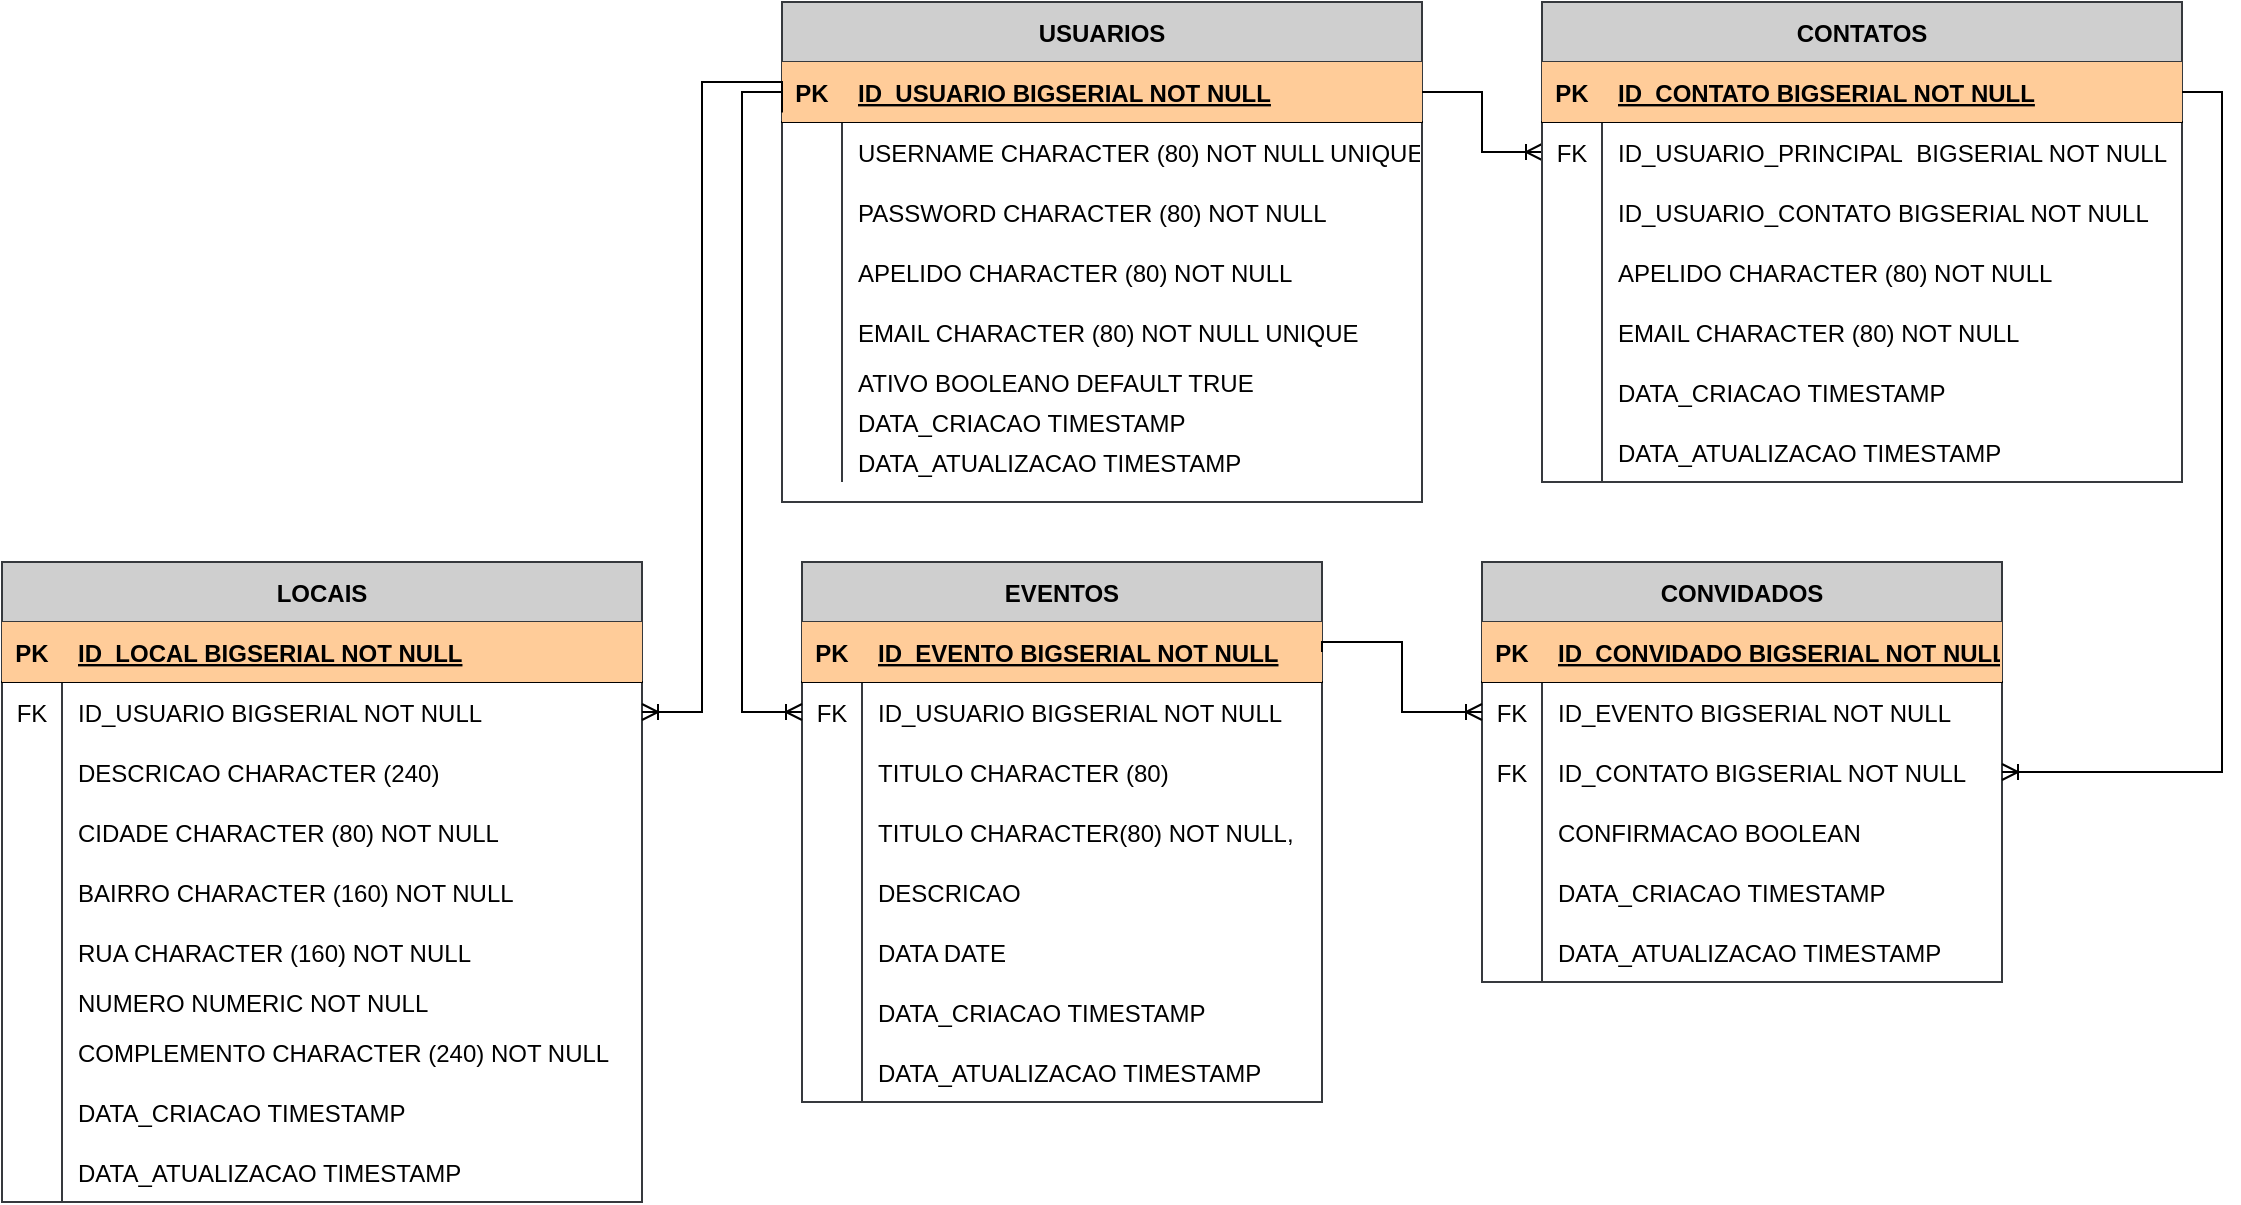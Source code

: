<mxfile version="16.5.1" type="device"><diagram id="R2lEEEUBdFMjLlhIrx00" name="Page-1"><mxGraphModel dx="868" dy="553" grid="1" gridSize="10" guides="1" tooltips="1" connect="1" arrows="1" fold="1" page="1" pageScale="1" pageWidth="850" pageHeight="1100" math="0" shadow="0" extFonts="Permanent Marker^https://fonts.googleapis.com/css?family=Permanent+Marker"><root><mxCell id="0"/><mxCell id="1" parent="0"/><mxCell id="C-vyLk0tnHw3VtMMgP7b-2" value="USUARIOS" style="shape=table;startSize=30;container=1;collapsible=1;childLayout=tableLayout;fixedRows=1;rowLines=0;fontStyle=1;align=center;resizeLast=1;fillColor=#CFCFCF;strokeColor=#36393d;" parent="1" vertex="1"><mxGeometry x="440" y="40" width="320" height="250" as="geometry"/></mxCell><mxCell id="C-vyLk0tnHw3VtMMgP7b-3" value="" style="shape=partialRectangle;collapsible=0;dropTarget=0;pointerEvents=0;fillColor=none;points=[[0,0.5],[1,0.5]];portConstraint=eastwest;top=0;left=0;right=0;bottom=1;" parent="C-vyLk0tnHw3VtMMgP7b-2" vertex="1"><mxGeometry y="30" width="320" height="30" as="geometry"/></mxCell><mxCell id="C-vyLk0tnHw3VtMMgP7b-4" value="PK" style="shape=partialRectangle;overflow=hidden;connectable=0;fillColor=#ffcc99;top=0;left=0;bottom=0;right=0;fontStyle=1;strokeColor=#36393d;" parent="C-vyLk0tnHw3VtMMgP7b-3" vertex="1"><mxGeometry width="30" height="30" as="geometry"><mxRectangle width="30" height="30" as="alternateBounds"/></mxGeometry></mxCell><mxCell id="C-vyLk0tnHw3VtMMgP7b-5" value="ID_USUARIO BIGSERIAL NOT NULL " style="shape=partialRectangle;overflow=hidden;connectable=0;fillColor=#ffcc99;top=0;left=0;bottom=0;right=0;align=left;spacingLeft=6;fontStyle=5;strokeColor=#36393d;" parent="C-vyLk0tnHw3VtMMgP7b-3" vertex="1"><mxGeometry x="30" width="290" height="30" as="geometry"><mxRectangle width="290" height="30" as="alternateBounds"/></mxGeometry></mxCell><mxCell id="C-vyLk0tnHw3VtMMgP7b-6" value="" style="shape=partialRectangle;collapsible=0;dropTarget=0;pointerEvents=0;fillColor=none;points=[[0,0.5],[1,0.5]];portConstraint=eastwest;top=0;left=0;right=0;bottom=0;" parent="C-vyLk0tnHw3VtMMgP7b-2" vertex="1"><mxGeometry y="60" width="320" height="30" as="geometry"/></mxCell><mxCell id="C-vyLk0tnHw3VtMMgP7b-7" value="" style="shape=partialRectangle;overflow=hidden;connectable=0;fillColor=none;top=0;left=0;bottom=0;right=0;" parent="C-vyLk0tnHw3VtMMgP7b-6" vertex="1"><mxGeometry width="30" height="30" as="geometry"><mxRectangle width="30" height="30" as="alternateBounds"/></mxGeometry></mxCell><mxCell id="C-vyLk0tnHw3VtMMgP7b-8" value="USERNAME CHARACTER (80) NOT NULL UNIQUE" style="shape=partialRectangle;overflow=hidden;connectable=0;fillColor=none;top=0;left=0;bottom=0;right=0;align=left;spacingLeft=6;" parent="C-vyLk0tnHw3VtMMgP7b-6" vertex="1"><mxGeometry x="30" width="290" height="30" as="geometry"><mxRectangle width="290" height="30" as="alternateBounds"/></mxGeometry></mxCell><mxCell id="C-vyLk0tnHw3VtMMgP7b-9" value="" style="shape=partialRectangle;collapsible=0;dropTarget=0;pointerEvents=0;fillColor=none;points=[[0,0.5],[1,0.5]];portConstraint=eastwest;top=0;left=0;right=0;bottom=0;" parent="C-vyLk0tnHw3VtMMgP7b-2" vertex="1"><mxGeometry y="90" width="320" height="30" as="geometry"/></mxCell><mxCell id="C-vyLk0tnHw3VtMMgP7b-10" value="" style="shape=partialRectangle;overflow=hidden;connectable=0;fillColor=none;top=0;left=0;bottom=0;right=0;" parent="C-vyLk0tnHw3VtMMgP7b-9" vertex="1"><mxGeometry width="30" height="30" as="geometry"><mxRectangle width="30" height="30" as="alternateBounds"/></mxGeometry></mxCell><mxCell id="C-vyLk0tnHw3VtMMgP7b-11" value="PASSWORD CHARACTER (80) NOT NULL" style="shape=partialRectangle;overflow=hidden;connectable=0;fillColor=none;top=0;left=0;bottom=0;right=0;align=left;spacingLeft=6;" parent="C-vyLk0tnHw3VtMMgP7b-9" vertex="1"><mxGeometry x="30" width="290" height="30" as="geometry"><mxRectangle width="290" height="30" as="alternateBounds"/></mxGeometry></mxCell><mxCell id="Hkh5X-0GG77ouc2Q8Fyn-1" style="shape=partialRectangle;collapsible=0;dropTarget=0;pointerEvents=0;fillColor=none;points=[[0,0.5],[1,0.5]];portConstraint=eastwest;top=0;left=0;right=0;bottom=0;" parent="C-vyLk0tnHw3VtMMgP7b-2" vertex="1"><mxGeometry y="120" width="320" height="30" as="geometry"/></mxCell><mxCell id="Hkh5X-0GG77ouc2Q8Fyn-2" style="shape=partialRectangle;overflow=hidden;connectable=0;fillColor=none;top=0;left=0;bottom=0;right=0;" parent="Hkh5X-0GG77ouc2Q8Fyn-1" vertex="1"><mxGeometry width="30" height="30" as="geometry"><mxRectangle width="30" height="30" as="alternateBounds"/></mxGeometry></mxCell><mxCell id="Hkh5X-0GG77ouc2Q8Fyn-3" value="APELIDO CHARACTER (80) NOT NULL" style="shape=partialRectangle;overflow=hidden;connectable=0;fillColor=none;top=0;left=0;bottom=0;right=0;align=left;spacingLeft=6;" parent="Hkh5X-0GG77ouc2Q8Fyn-1" vertex="1"><mxGeometry x="30" width="290" height="30" as="geometry"><mxRectangle width="290" height="30" as="alternateBounds"/></mxGeometry></mxCell><mxCell id="Hkh5X-0GG77ouc2Q8Fyn-4" style="shape=partialRectangle;collapsible=0;dropTarget=0;pointerEvents=0;fillColor=none;points=[[0,0.5],[1,0.5]];portConstraint=eastwest;top=0;left=0;right=0;bottom=0;" parent="C-vyLk0tnHw3VtMMgP7b-2" vertex="1"><mxGeometry y="150" width="320" height="30" as="geometry"/></mxCell><mxCell id="Hkh5X-0GG77ouc2Q8Fyn-5" style="shape=partialRectangle;overflow=hidden;connectable=0;fillColor=none;top=0;left=0;bottom=0;right=0;" parent="Hkh5X-0GG77ouc2Q8Fyn-4" vertex="1"><mxGeometry width="30" height="30" as="geometry"><mxRectangle width="30" height="30" as="alternateBounds"/></mxGeometry></mxCell><mxCell id="Hkh5X-0GG77ouc2Q8Fyn-6" value="EMAIL CHARACTER (80) NOT NULL UNIQUE" style="shape=partialRectangle;overflow=hidden;connectable=0;fillColor=none;top=0;left=0;bottom=0;right=0;align=left;spacingLeft=6;" parent="Hkh5X-0GG77ouc2Q8Fyn-4" vertex="1"><mxGeometry x="30" width="290" height="30" as="geometry"><mxRectangle width="290" height="30" as="alternateBounds"/></mxGeometry></mxCell><mxCell id="Hkh5X-0GG77ouc2Q8Fyn-7" style="shape=partialRectangle;collapsible=0;dropTarget=0;pointerEvents=0;fillColor=none;points=[[0,0.5],[1,0.5]];portConstraint=eastwest;top=0;left=0;right=0;bottom=0;" parent="C-vyLk0tnHw3VtMMgP7b-2" vertex="1"><mxGeometry y="180" width="320" height="20" as="geometry"/></mxCell><mxCell id="Hkh5X-0GG77ouc2Q8Fyn-8" style="shape=partialRectangle;overflow=hidden;connectable=0;fillColor=none;top=0;left=0;bottom=0;right=0;" parent="Hkh5X-0GG77ouc2Q8Fyn-7" vertex="1"><mxGeometry width="30" height="20" as="geometry"><mxRectangle width="30" height="20" as="alternateBounds"/></mxGeometry></mxCell><mxCell id="Hkh5X-0GG77ouc2Q8Fyn-9" value="ATIVO BOOLEANO DEFAULT TRUE" style="shape=partialRectangle;overflow=hidden;connectable=0;fillColor=none;top=0;left=0;bottom=0;right=0;align=left;spacingLeft=6;" parent="Hkh5X-0GG77ouc2Q8Fyn-7" vertex="1"><mxGeometry x="30" width="290" height="20" as="geometry"><mxRectangle width="290" height="20" as="alternateBounds"/></mxGeometry></mxCell><mxCell id="Uv4X7n94kd3I2qiuJNO8-1" style="shape=partialRectangle;collapsible=0;dropTarget=0;pointerEvents=0;fillColor=none;points=[[0,0.5],[1,0.5]];portConstraint=eastwest;top=0;left=0;right=0;bottom=0;" parent="C-vyLk0tnHw3VtMMgP7b-2" vertex="1"><mxGeometry y="200" width="320" height="20" as="geometry"/></mxCell><mxCell id="Uv4X7n94kd3I2qiuJNO8-2" style="shape=partialRectangle;overflow=hidden;connectable=0;fillColor=none;top=0;left=0;bottom=0;right=0;" parent="Uv4X7n94kd3I2qiuJNO8-1" vertex="1"><mxGeometry width="30" height="20" as="geometry"><mxRectangle width="30" height="20" as="alternateBounds"/></mxGeometry></mxCell><mxCell id="Uv4X7n94kd3I2qiuJNO8-3" value="DATA_CRIACAO TIMESTAMP" style="shape=partialRectangle;overflow=hidden;connectable=0;fillColor=none;top=0;left=0;bottom=0;right=0;align=left;spacingLeft=6;" parent="Uv4X7n94kd3I2qiuJNO8-1" vertex="1"><mxGeometry x="30" width="290" height="20" as="geometry"><mxRectangle width="290" height="20" as="alternateBounds"/></mxGeometry></mxCell><mxCell id="Uv4X7n94kd3I2qiuJNO8-4" style="shape=partialRectangle;collapsible=0;dropTarget=0;pointerEvents=0;fillColor=none;points=[[0,0.5],[1,0.5]];portConstraint=eastwest;top=0;left=0;right=0;bottom=0;" parent="C-vyLk0tnHw3VtMMgP7b-2" vertex="1"><mxGeometry y="220" width="320" height="20" as="geometry"/></mxCell><mxCell id="Uv4X7n94kd3I2qiuJNO8-5" style="shape=partialRectangle;overflow=hidden;connectable=0;fillColor=none;top=0;left=0;bottom=0;right=0;" parent="Uv4X7n94kd3I2qiuJNO8-4" vertex="1"><mxGeometry width="30" height="20" as="geometry"><mxRectangle width="30" height="20" as="alternateBounds"/></mxGeometry></mxCell><mxCell id="Uv4X7n94kd3I2qiuJNO8-6" value="DATA_ATUALIZACAO TIMESTAMP" style="shape=partialRectangle;overflow=hidden;connectable=0;fillColor=none;top=0;left=0;bottom=0;right=0;align=left;spacingLeft=6;" parent="Uv4X7n94kd3I2qiuJNO8-4" vertex="1"><mxGeometry x="30" width="290" height="20" as="geometry"><mxRectangle width="290" height="20" as="alternateBounds"/></mxGeometry></mxCell><mxCell id="C-vyLk0tnHw3VtMMgP7b-13" value="EVENTOS" style="shape=table;startSize=30;container=1;collapsible=1;childLayout=tableLayout;fixedRows=1;rowLines=0;fontStyle=1;align=center;resizeLast=1;fillColor=#CFCFCF;strokeColor=#36393d;" parent="1" vertex="1"><mxGeometry x="450" y="320" width="260" height="270" as="geometry"/></mxCell><mxCell id="C-vyLk0tnHw3VtMMgP7b-14" value="" style="shape=partialRectangle;collapsible=0;dropTarget=0;pointerEvents=0;fillColor=none;points=[[0,0.5],[1,0.5]];portConstraint=eastwest;top=0;left=0;right=0;bottom=1;" parent="C-vyLk0tnHw3VtMMgP7b-13" vertex="1"><mxGeometry y="30" width="260" height="30" as="geometry"/></mxCell><mxCell id="C-vyLk0tnHw3VtMMgP7b-15" value="PK" style="shape=partialRectangle;overflow=hidden;connectable=0;fillColor=#ffcc99;top=0;left=0;bottom=0;right=0;fontStyle=1;strokeColor=#36393d;" parent="C-vyLk0tnHw3VtMMgP7b-14" vertex="1"><mxGeometry width="30" height="30" as="geometry"><mxRectangle width="30" height="30" as="alternateBounds"/></mxGeometry></mxCell><mxCell id="C-vyLk0tnHw3VtMMgP7b-16" value="ID_EVENTO BIGSERIAL NOT NULL" style="shape=partialRectangle;overflow=hidden;connectable=0;fillColor=#ffcc99;top=0;left=0;bottom=0;right=0;align=left;spacingLeft=6;fontStyle=5;strokeColor=#36393d;" parent="C-vyLk0tnHw3VtMMgP7b-14" vertex="1"><mxGeometry x="30" width="230" height="30" as="geometry"><mxRectangle width="230" height="30" as="alternateBounds"/></mxGeometry></mxCell><mxCell id="Hkh5X-0GG77ouc2Q8Fyn-89" style="shape=partialRectangle;collapsible=0;dropTarget=0;pointerEvents=0;fillColor=none;points=[[0,0.5],[1,0.5]];portConstraint=eastwest;top=0;left=0;right=0;bottom=0;" parent="C-vyLk0tnHw3VtMMgP7b-13" vertex="1"><mxGeometry y="60" width="260" height="30" as="geometry"/></mxCell><mxCell id="Hkh5X-0GG77ouc2Q8Fyn-90" value="FK" style="shape=partialRectangle;overflow=hidden;connectable=0;fillColor=none;top=0;left=0;bottom=0;right=0;" parent="Hkh5X-0GG77ouc2Q8Fyn-89" vertex="1"><mxGeometry width="30" height="30" as="geometry"><mxRectangle width="30" height="30" as="alternateBounds"/></mxGeometry></mxCell><mxCell id="Hkh5X-0GG77ouc2Q8Fyn-91" value="ID_USUARIO BIGSERIAL NOT NULL" style="shape=partialRectangle;overflow=hidden;connectable=0;fillColor=none;top=0;left=0;bottom=0;right=0;align=left;spacingLeft=6;" parent="Hkh5X-0GG77ouc2Q8Fyn-89" vertex="1"><mxGeometry x="30" width="230" height="30" as="geometry"><mxRectangle width="230" height="30" as="alternateBounds"/></mxGeometry></mxCell><mxCell id="C-vyLk0tnHw3VtMMgP7b-17" value="" style="shape=partialRectangle;collapsible=0;dropTarget=0;pointerEvents=0;fillColor=none;points=[[0,0.5],[1,0.5]];portConstraint=eastwest;top=0;left=0;right=0;bottom=0;" parent="C-vyLk0tnHw3VtMMgP7b-13" vertex="1"><mxGeometry y="90" width="260" height="30" as="geometry"/></mxCell><mxCell id="C-vyLk0tnHw3VtMMgP7b-18" value="" style="shape=partialRectangle;overflow=hidden;connectable=0;fillColor=none;top=0;left=0;bottom=0;right=0;" parent="C-vyLk0tnHw3VtMMgP7b-17" vertex="1"><mxGeometry width="30" height="30" as="geometry"><mxRectangle width="30" height="30" as="alternateBounds"/></mxGeometry></mxCell><mxCell id="C-vyLk0tnHw3VtMMgP7b-19" value="TITULO CHARACTER (80) " style="shape=partialRectangle;overflow=hidden;connectable=0;fillColor=none;top=0;left=0;bottom=0;right=0;align=left;spacingLeft=6;" parent="C-vyLk0tnHw3VtMMgP7b-17" vertex="1"><mxGeometry x="30" width="230" height="30" as="geometry"><mxRectangle width="230" height="30" as="alternateBounds"/></mxGeometry></mxCell><mxCell id="C-vyLk0tnHw3VtMMgP7b-20" value="" style="shape=partialRectangle;collapsible=0;dropTarget=0;pointerEvents=0;fillColor=none;points=[[0,0.5],[1,0.5]];portConstraint=eastwest;top=0;left=0;right=0;bottom=0;" parent="C-vyLk0tnHw3VtMMgP7b-13" vertex="1"><mxGeometry y="120" width="260" height="30" as="geometry"/></mxCell><mxCell id="C-vyLk0tnHw3VtMMgP7b-21" value="" style="shape=partialRectangle;overflow=hidden;connectable=0;fillColor=none;top=0;left=0;bottom=0;right=0;" parent="C-vyLk0tnHw3VtMMgP7b-20" vertex="1"><mxGeometry width="30" height="30" as="geometry"><mxRectangle width="30" height="30" as="alternateBounds"/></mxGeometry></mxCell><mxCell id="C-vyLk0tnHw3VtMMgP7b-22" value="TITULO CHARACTER(80) NOT NULL," style="shape=partialRectangle;overflow=hidden;connectable=0;fillColor=none;top=0;left=0;bottom=0;right=0;align=left;spacingLeft=6;" parent="C-vyLk0tnHw3VtMMgP7b-20" vertex="1"><mxGeometry x="30" width="230" height="30" as="geometry"><mxRectangle width="230" height="30" as="alternateBounds"/></mxGeometry></mxCell><mxCell id="bXvdsKsAxdbbUjwTd5js-4" style="shape=partialRectangle;collapsible=0;dropTarget=0;pointerEvents=0;fillColor=none;points=[[0,0.5],[1,0.5]];portConstraint=eastwest;top=0;left=0;right=0;bottom=0;" parent="C-vyLk0tnHw3VtMMgP7b-13" vertex="1"><mxGeometry y="150" width="260" height="30" as="geometry"/></mxCell><mxCell id="bXvdsKsAxdbbUjwTd5js-5" style="shape=partialRectangle;overflow=hidden;connectable=0;fillColor=none;top=0;left=0;bottom=0;right=0;" parent="bXvdsKsAxdbbUjwTd5js-4" vertex="1"><mxGeometry width="30" height="30" as="geometry"><mxRectangle width="30" height="30" as="alternateBounds"/></mxGeometry></mxCell><mxCell id="bXvdsKsAxdbbUjwTd5js-6" value="DESCRICAO" style="shape=partialRectangle;overflow=hidden;connectable=0;fillColor=none;top=0;left=0;bottom=0;right=0;align=left;spacingLeft=6;" parent="bXvdsKsAxdbbUjwTd5js-4" vertex="1"><mxGeometry x="30" width="230" height="30" as="geometry"><mxRectangle width="230" height="30" as="alternateBounds"/></mxGeometry></mxCell><mxCell id="Hkh5X-0GG77ouc2Q8Fyn-10" style="shape=partialRectangle;collapsible=0;dropTarget=0;pointerEvents=0;fillColor=none;points=[[0,0.5],[1,0.5]];portConstraint=eastwest;top=0;left=0;right=0;bottom=0;" parent="C-vyLk0tnHw3VtMMgP7b-13" vertex="1"><mxGeometry y="180" width="260" height="30" as="geometry"/></mxCell><mxCell id="Hkh5X-0GG77ouc2Q8Fyn-11" style="shape=partialRectangle;overflow=hidden;connectable=0;fillColor=none;top=0;left=0;bottom=0;right=0;" parent="Hkh5X-0GG77ouc2Q8Fyn-10" vertex="1"><mxGeometry width="30" height="30" as="geometry"><mxRectangle width="30" height="30" as="alternateBounds"/></mxGeometry></mxCell><mxCell id="Hkh5X-0GG77ouc2Q8Fyn-12" value="DATA DATE" style="shape=partialRectangle;overflow=hidden;connectable=0;fillColor=none;top=0;left=0;bottom=0;right=0;align=left;spacingLeft=6;" parent="Hkh5X-0GG77ouc2Q8Fyn-10" vertex="1"><mxGeometry x="30" width="230" height="30" as="geometry"><mxRectangle width="230" height="30" as="alternateBounds"/></mxGeometry></mxCell><mxCell id="Uv4X7n94kd3I2qiuJNO8-13" style="shape=partialRectangle;collapsible=0;dropTarget=0;pointerEvents=0;fillColor=none;points=[[0,0.5],[1,0.5]];portConstraint=eastwest;top=0;left=0;right=0;bottom=0;" parent="C-vyLk0tnHw3VtMMgP7b-13" vertex="1"><mxGeometry y="210" width="260" height="30" as="geometry"/></mxCell><mxCell id="Uv4X7n94kd3I2qiuJNO8-14" style="shape=partialRectangle;overflow=hidden;connectable=0;fillColor=none;top=0;left=0;bottom=0;right=0;" parent="Uv4X7n94kd3I2qiuJNO8-13" vertex="1"><mxGeometry width="30" height="30" as="geometry"><mxRectangle width="30" height="30" as="alternateBounds"/></mxGeometry></mxCell><mxCell id="Uv4X7n94kd3I2qiuJNO8-15" value="DATA_CRIACAO TIMESTAMP" style="shape=partialRectangle;overflow=hidden;connectable=0;fillColor=none;top=0;left=0;bottom=0;right=0;align=left;spacingLeft=6;" parent="Uv4X7n94kd3I2qiuJNO8-13" vertex="1"><mxGeometry x="30" width="230" height="30" as="geometry"><mxRectangle width="230" height="30" as="alternateBounds"/></mxGeometry></mxCell><mxCell id="Uv4X7n94kd3I2qiuJNO8-16" style="shape=partialRectangle;collapsible=0;dropTarget=0;pointerEvents=0;fillColor=none;points=[[0,0.5],[1,0.5]];portConstraint=eastwest;top=0;left=0;right=0;bottom=0;" parent="C-vyLk0tnHw3VtMMgP7b-13" vertex="1"><mxGeometry y="240" width="260" height="30" as="geometry"/></mxCell><mxCell id="Uv4X7n94kd3I2qiuJNO8-17" style="shape=partialRectangle;overflow=hidden;connectable=0;fillColor=none;top=0;left=0;bottom=0;right=0;" parent="Uv4X7n94kd3I2qiuJNO8-16" vertex="1"><mxGeometry width="30" height="30" as="geometry"><mxRectangle width="30" height="30" as="alternateBounds"/></mxGeometry></mxCell><mxCell id="Uv4X7n94kd3I2qiuJNO8-18" value="DATA_ATUALIZACAO TIMESTAMP" style="shape=partialRectangle;overflow=hidden;connectable=0;fillColor=none;top=0;left=0;bottom=0;right=0;align=left;spacingLeft=6;" parent="Uv4X7n94kd3I2qiuJNO8-16" vertex="1"><mxGeometry x="30" width="230" height="30" as="geometry"><mxRectangle width="230" height="30" as="alternateBounds"/></mxGeometry></mxCell><mxCell id="Hkh5X-0GG77ouc2Q8Fyn-13" value="LOCAIS" style="shape=table;startSize=30;container=1;collapsible=1;childLayout=tableLayout;fixedRows=1;rowLines=0;fontStyle=1;align=center;resizeLast=1;fillColor=#CFCFCF;strokeColor=#36393d;" parent="1" vertex="1"><mxGeometry x="50" y="320" width="320" height="320" as="geometry"/></mxCell><mxCell id="Hkh5X-0GG77ouc2Q8Fyn-14" value="" style="shape=partialRectangle;collapsible=0;dropTarget=0;pointerEvents=0;fillColor=none;points=[[0,0.5],[1,0.5]];portConstraint=eastwest;top=0;left=0;right=0;bottom=1;" parent="Hkh5X-0GG77ouc2Q8Fyn-13" vertex="1"><mxGeometry y="30" width="320" height="30" as="geometry"/></mxCell><mxCell id="Hkh5X-0GG77ouc2Q8Fyn-15" value="PK" style="shape=partialRectangle;overflow=hidden;connectable=0;fillColor=#ffcc99;top=0;left=0;bottom=0;right=0;fontStyle=1;strokeColor=#36393d;" parent="Hkh5X-0GG77ouc2Q8Fyn-14" vertex="1"><mxGeometry width="30" height="30" as="geometry"><mxRectangle width="30" height="30" as="alternateBounds"/></mxGeometry></mxCell><mxCell id="Hkh5X-0GG77ouc2Q8Fyn-16" value="ID_LOCAL BIGSERIAL NOT NULL" style="shape=partialRectangle;overflow=hidden;connectable=0;fillColor=#ffcc99;top=0;left=0;bottom=0;right=0;align=left;spacingLeft=6;fontStyle=5;strokeColor=#36393d;" parent="Hkh5X-0GG77ouc2Q8Fyn-14" vertex="1"><mxGeometry x="30" width="290" height="30" as="geometry"><mxRectangle width="290" height="30" as="alternateBounds"/></mxGeometry></mxCell><mxCell id="Hkh5X-0GG77ouc2Q8Fyn-95" style="shape=partialRectangle;collapsible=0;dropTarget=0;pointerEvents=0;fillColor=none;points=[[0,0.5],[1,0.5]];portConstraint=eastwest;top=0;left=0;right=0;bottom=0;" parent="Hkh5X-0GG77ouc2Q8Fyn-13" vertex="1"><mxGeometry y="60" width="320" height="30" as="geometry"/></mxCell><mxCell id="Hkh5X-0GG77ouc2Q8Fyn-96" value="FK" style="shape=partialRectangle;overflow=hidden;connectable=0;fillColor=none;top=0;left=0;bottom=0;right=0;" parent="Hkh5X-0GG77ouc2Q8Fyn-95" vertex="1"><mxGeometry width="30" height="30" as="geometry"><mxRectangle width="30" height="30" as="alternateBounds"/></mxGeometry></mxCell><mxCell id="Hkh5X-0GG77ouc2Q8Fyn-97" value="ID_USUARIO BIGSERIAL NOT NULL" style="shape=partialRectangle;overflow=hidden;connectable=0;fillColor=none;top=0;left=0;bottom=0;right=0;align=left;spacingLeft=6;" parent="Hkh5X-0GG77ouc2Q8Fyn-95" vertex="1"><mxGeometry x="30" width="290" height="30" as="geometry"><mxRectangle width="290" height="30" as="alternateBounds"/></mxGeometry></mxCell><mxCell id="bXvdsKsAxdbbUjwTd5js-1" style="shape=partialRectangle;collapsible=0;dropTarget=0;pointerEvents=0;fillColor=none;points=[[0,0.5],[1,0.5]];portConstraint=eastwest;top=0;left=0;right=0;bottom=0;" parent="Hkh5X-0GG77ouc2Q8Fyn-13" vertex="1"><mxGeometry y="90" width="320" height="30" as="geometry"/></mxCell><mxCell id="bXvdsKsAxdbbUjwTd5js-2" style="shape=partialRectangle;overflow=hidden;connectable=0;fillColor=none;top=0;left=0;bottom=0;right=0;" parent="bXvdsKsAxdbbUjwTd5js-1" vertex="1"><mxGeometry width="30" height="30" as="geometry"><mxRectangle width="30" height="30" as="alternateBounds"/></mxGeometry></mxCell><mxCell id="bXvdsKsAxdbbUjwTd5js-3" value="DESCRICAO CHARACTER (240)" style="shape=partialRectangle;overflow=hidden;connectable=0;fillColor=none;top=0;left=0;bottom=0;right=0;align=left;spacingLeft=6;" parent="bXvdsKsAxdbbUjwTd5js-1" vertex="1"><mxGeometry x="30" width="290" height="30" as="geometry"><mxRectangle width="290" height="30" as="alternateBounds"/></mxGeometry></mxCell><mxCell id="Hkh5X-0GG77ouc2Q8Fyn-17" value="" style="shape=partialRectangle;collapsible=0;dropTarget=0;pointerEvents=0;fillColor=none;points=[[0,0.5],[1,0.5]];portConstraint=eastwest;top=0;left=0;right=0;bottom=0;" parent="Hkh5X-0GG77ouc2Q8Fyn-13" vertex="1"><mxGeometry y="120" width="320" height="30" as="geometry"/></mxCell><mxCell id="Hkh5X-0GG77ouc2Q8Fyn-18" value="" style="shape=partialRectangle;overflow=hidden;connectable=0;fillColor=none;top=0;left=0;bottom=0;right=0;" parent="Hkh5X-0GG77ouc2Q8Fyn-17" vertex="1"><mxGeometry width="30" height="30" as="geometry"><mxRectangle width="30" height="30" as="alternateBounds"/></mxGeometry></mxCell><mxCell id="Hkh5X-0GG77ouc2Q8Fyn-19" value="CIDADE CHARACTER (80) NOT NULL" style="shape=partialRectangle;overflow=hidden;connectable=0;fillColor=none;top=0;left=0;bottom=0;right=0;align=left;spacingLeft=6;" parent="Hkh5X-0GG77ouc2Q8Fyn-17" vertex="1"><mxGeometry x="30" width="290" height="30" as="geometry"><mxRectangle width="290" height="30" as="alternateBounds"/></mxGeometry></mxCell><mxCell id="Hkh5X-0GG77ouc2Q8Fyn-20" value="" style="shape=partialRectangle;collapsible=0;dropTarget=0;pointerEvents=0;fillColor=none;points=[[0,0.5],[1,0.5]];portConstraint=eastwest;top=0;left=0;right=0;bottom=0;" parent="Hkh5X-0GG77ouc2Q8Fyn-13" vertex="1"><mxGeometry y="150" width="320" height="30" as="geometry"/></mxCell><mxCell id="Hkh5X-0GG77ouc2Q8Fyn-21" value="" style="shape=partialRectangle;overflow=hidden;connectable=0;fillColor=none;top=0;left=0;bottom=0;right=0;" parent="Hkh5X-0GG77ouc2Q8Fyn-20" vertex="1"><mxGeometry width="30" height="30" as="geometry"><mxRectangle width="30" height="30" as="alternateBounds"/></mxGeometry></mxCell><mxCell id="Hkh5X-0GG77ouc2Q8Fyn-22" value="BAIRRO CHARACTER (160) NOT NULL" style="shape=partialRectangle;overflow=hidden;connectable=0;fillColor=none;top=0;left=0;bottom=0;right=0;align=left;spacingLeft=6;" parent="Hkh5X-0GG77ouc2Q8Fyn-20" vertex="1"><mxGeometry x="30" width="290" height="30" as="geometry"><mxRectangle width="290" height="30" as="alternateBounds"/></mxGeometry></mxCell><mxCell id="Hkh5X-0GG77ouc2Q8Fyn-23" style="shape=partialRectangle;collapsible=0;dropTarget=0;pointerEvents=0;fillColor=none;points=[[0,0.5],[1,0.5]];portConstraint=eastwest;top=0;left=0;right=0;bottom=0;" parent="Hkh5X-0GG77ouc2Q8Fyn-13" vertex="1"><mxGeometry y="180" width="320" height="30" as="geometry"/></mxCell><mxCell id="Hkh5X-0GG77ouc2Q8Fyn-24" style="shape=partialRectangle;overflow=hidden;connectable=0;fillColor=none;top=0;left=0;bottom=0;right=0;" parent="Hkh5X-0GG77ouc2Q8Fyn-23" vertex="1"><mxGeometry width="30" height="30" as="geometry"><mxRectangle width="30" height="30" as="alternateBounds"/></mxGeometry></mxCell><mxCell id="Hkh5X-0GG77ouc2Q8Fyn-25" value="RUA CHARACTER (160) NOT NULL" style="shape=partialRectangle;overflow=hidden;connectable=0;fillColor=none;top=0;left=0;bottom=0;right=0;align=left;spacingLeft=6;" parent="Hkh5X-0GG77ouc2Q8Fyn-23" vertex="1"><mxGeometry x="30" width="290" height="30" as="geometry"><mxRectangle width="290" height="30" as="alternateBounds"/></mxGeometry></mxCell><mxCell id="Hkh5X-0GG77ouc2Q8Fyn-32" style="shape=partialRectangle;collapsible=0;dropTarget=0;pointerEvents=0;fillColor=none;points=[[0,0.5],[1,0.5]];portConstraint=eastwest;top=0;left=0;right=0;bottom=0;" parent="Hkh5X-0GG77ouc2Q8Fyn-13" vertex="1"><mxGeometry y="210" width="320" height="20" as="geometry"/></mxCell><mxCell id="Hkh5X-0GG77ouc2Q8Fyn-33" style="shape=partialRectangle;overflow=hidden;connectable=0;fillColor=none;top=0;left=0;bottom=0;right=0;" parent="Hkh5X-0GG77ouc2Q8Fyn-32" vertex="1"><mxGeometry width="30" height="20" as="geometry"><mxRectangle width="30" height="20" as="alternateBounds"/></mxGeometry></mxCell><mxCell id="Hkh5X-0GG77ouc2Q8Fyn-34" value="NUMERO NUMERIC NOT NULL" style="shape=partialRectangle;overflow=hidden;connectable=0;fillColor=none;top=0;left=0;bottom=0;right=0;align=left;spacingLeft=6;" parent="Hkh5X-0GG77ouc2Q8Fyn-32" vertex="1"><mxGeometry x="30" width="290" height="20" as="geometry"><mxRectangle width="290" height="20" as="alternateBounds"/></mxGeometry></mxCell><mxCell id="Hkh5X-0GG77ouc2Q8Fyn-29" style="shape=partialRectangle;collapsible=0;dropTarget=0;pointerEvents=0;fillColor=none;points=[[0,0.5],[1,0.5]];portConstraint=eastwest;top=0;left=0;right=0;bottom=0;" parent="Hkh5X-0GG77ouc2Q8Fyn-13" vertex="1"><mxGeometry y="230" width="320" height="30" as="geometry"/></mxCell><mxCell id="Hkh5X-0GG77ouc2Q8Fyn-30" style="shape=partialRectangle;overflow=hidden;connectable=0;fillColor=none;top=0;left=0;bottom=0;right=0;" parent="Hkh5X-0GG77ouc2Q8Fyn-29" vertex="1"><mxGeometry width="30" height="30" as="geometry"><mxRectangle width="30" height="30" as="alternateBounds"/></mxGeometry></mxCell><mxCell id="Hkh5X-0GG77ouc2Q8Fyn-31" value="COMPLEMENTO CHARACTER (240) NOT NULL" style="shape=partialRectangle;overflow=hidden;connectable=0;fillColor=none;top=0;left=0;bottom=0;right=0;align=left;spacingLeft=6;" parent="Hkh5X-0GG77ouc2Q8Fyn-29" vertex="1"><mxGeometry x="30" width="290" height="30" as="geometry"><mxRectangle width="290" height="30" as="alternateBounds"/></mxGeometry></mxCell><mxCell id="Uv4X7n94kd3I2qiuJNO8-7" style="shape=partialRectangle;collapsible=0;dropTarget=0;pointerEvents=0;fillColor=none;points=[[0,0.5],[1,0.5]];portConstraint=eastwest;top=0;left=0;right=0;bottom=0;" parent="Hkh5X-0GG77ouc2Q8Fyn-13" vertex="1"><mxGeometry y="260" width="320" height="30" as="geometry"/></mxCell><mxCell id="Uv4X7n94kd3I2qiuJNO8-8" style="shape=partialRectangle;overflow=hidden;connectable=0;fillColor=none;top=0;left=0;bottom=0;right=0;" parent="Uv4X7n94kd3I2qiuJNO8-7" vertex="1"><mxGeometry width="30" height="30" as="geometry"><mxRectangle width="30" height="30" as="alternateBounds"/></mxGeometry></mxCell><mxCell id="Uv4X7n94kd3I2qiuJNO8-9" value="DATA_CRIACAO TIMESTAMP" style="shape=partialRectangle;overflow=hidden;connectable=0;fillColor=none;top=0;left=0;bottom=0;right=0;align=left;spacingLeft=6;" parent="Uv4X7n94kd3I2qiuJNO8-7" vertex="1"><mxGeometry x="30" width="290" height="30" as="geometry"><mxRectangle width="290" height="30" as="alternateBounds"/></mxGeometry></mxCell><mxCell id="Uv4X7n94kd3I2qiuJNO8-10" style="shape=partialRectangle;collapsible=0;dropTarget=0;pointerEvents=0;fillColor=none;points=[[0,0.5],[1,0.5]];portConstraint=eastwest;top=0;left=0;right=0;bottom=0;" parent="Hkh5X-0GG77ouc2Q8Fyn-13" vertex="1"><mxGeometry y="290" width="320" height="30" as="geometry"/></mxCell><mxCell id="Uv4X7n94kd3I2qiuJNO8-11" style="shape=partialRectangle;overflow=hidden;connectable=0;fillColor=none;top=0;left=0;bottom=0;right=0;" parent="Uv4X7n94kd3I2qiuJNO8-10" vertex="1"><mxGeometry width="30" height="30" as="geometry"><mxRectangle width="30" height="30" as="alternateBounds"/></mxGeometry></mxCell><mxCell id="Uv4X7n94kd3I2qiuJNO8-12" value="DATA_ATUALIZACAO TIMESTAMP" style="shape=partialRectangle;overflow=hidden;connectable=0;fillColor=none;top=0;left=0;bottom=0;right=0;align=left;spacingLeft=6;" parent="Uv4X7n94kd3I2qiuJNO8-10" vertex="1"><mxGeometry x="30" width="290" height="30" as="geometry"><mxRectangle width="290" height="30" as="alternateBounds"/></mxGeometry></mxCell><mxCell id="Hkh5X-0GG77ouc2Q8Fyn-68" value="CONVIDADOS" style="shape=table;startSize=30;container=1;collapsible=1;childLayout=tableLayout;fixedRows=1;rowLines=0;fontStyle=1;align=center;resizeLast=1;fillColor=#CFCFCF;strokeColor=#36393d;" parent="1" vertex="1"><mxGeometry x="790" y="320" width="260" height="210" as="geometry"/></mxCell><mxCell id="Hkh5X-0GG77ouc2Q8Fyn-69" value="" style="shape=partialRectangle;collapsible=0;dropTarget=0;pointerEvents=0;fillColor=none;points=[[0,0.5],[1,0.5]];portConstraint=eastwest;top=0;left=0;right=0;bottom=1;" parent="Hkh5X-0GG77ouc2Q8Fyn-68" vertex="1"><mxGeometry y="30" width="260" height="30" as="geometry"/></mxCell><mxCell id="Hkh5X-0GG77ouc2Q8Fyn-70" value="PK" style="shape=partialRectangle;overflow=hidden;connectable=0;fillColor=#ffcc99;top=0;left=0;bottom=0;right=0;fontStyle=1;strokeColor=#36393d;" parent="Hkh5X-0GG77ouc2Q8Fyn-69" vertex="1"><mxGeometry width="30" height="30" as="geometry"><mxRectangle width="30" height="30" as="alternateBounds"/></mxGeometry></mxCell><mxCell id="Hkh5X-0GG77ouc2Q8Fyn-71" value="ID_CONVIDADO BIGSERIAL NOT NULL" style="shape=partialRectangle;overflow=hidden;connectable=0;fillColor=#ffcc99;top=0;left=0;bottom=0;right=0;align=left;spacingLeft=6;fontStyle=5;strokeColor=#36393d;" parent="Hkh5X-0GG77ouc2Q8Fyn-69" vertex="1"><mxGeometry x="30" width="230" height="30" as="geometry"><mxRectangle width="230" height="30" as="alternateBounds"/></mxGeometry></mxCell><mxCell id="Hkh5X-0GG77ouc2Q8Fyn-72" value="" style="shape=partialRectangle;collapsible=0;dropTarget=0;pointerEvents=0;fillColor=none;points=[[0,0.5],[1,0.5]];portConstraint=eastwest;top=0;left=0;right=0;bottom=0;" parent="Hkh5X-0GG77ouc2Q8Fyn-68" vertex="1"><mxGeometry y="60" width="260" height="30" as="geometry"/></mxCell><mxCell id="Hkh5X-0GG77ouc2Q8Fyn-73" value="FK" style="shape=partialRectangle;overflow=hidden;connectable=0;fillColor=none;top=0;left=0;bottom=0;right=0;" parent="Hkh5X-0GG77ouc2Q8Fyn-72" vertex="1"><mxGeometry width="30" height="30" as="geometry"><mxRectangle width="30" height="30" as="alternateBounds"/></mxGeometry></mxCell><mxCell id="Hkh5X-0GG77ouc2Q8Fyn-74" value="ID_EVENTO BIGSERIAL NOT NULL" style="shape=partialRectangle;overflow=hidden;connectable=0;fillColor=none;top=0;left=0;bottom=0;right=0;align=left;spacingLeft=6;" parent="Hkh5X-0GG77ouc2Q8Fyn-72" vertex="1"><mxGeometry x="30" width="230" height="30" as="geometry"><mxRectangle width="230" height="30" as="alternateBounds"/></mxGeometry></mxCell><mxCell id="Hkh5X-0GG77ouc2Q8Fyn-176" style="shape=partialRectangle;collapsible=0;dropTarget=0;pointerEvents=0;fillColor=none;points=[[0,0.5],[1,0.5]];portConstraint=eastwest;top=0;left=0;right=0;bottom=0;" parent="Hkh5X-0GG77ouc2Q8Fyn-68" vertex="1"><mxGeometry y="90" width="260" height="30" as="geometry"/></mxCell><mxCell id="Hkh5X-0GG77ouc2Q8Fyn-177" value="FK" style="shape=partialRectangle;overflow=hidden;connectable=0;fillColor=none;top=0;left=0;bottom=0;right=0;" parent="Hkh5X-0GG77ouc2Q8Fyn-176" vertex="1"><mxGeometry width="30" height="30" as="geometry"><mxRectangle width="30" height="30" as="alternateBounds"/></mxGeometry></mxCell><mxCell id="Hkh5X-0GG77ouc2Q8Fyn-178" value="ID_CONTATO BIGSERIAL NOT NULL" style="shape=partialRectangle;overflow=hidden;connectable=0;fillColor=none;top=0;left=0;bottom=0;right=0;align=left;spacingLeft=6;" parent="Hkh5X-0GG77ouc2Q8Fyn-176" vertex="1"><mxGeometry x="30" width="230" height="30" as="geometry"><mxRectangle width="230" height="30" as="alternateBounds"/></mxGeometry></mxCell><mxCell id="Hkh5X-0GG77ouc2Q8Fyn-81" style="shape=partialRectangle;collapsible=0;dropTarget=0;pointerEvents=0;fillColor=none;points=[[0,0.5],[1,0.5]];portConstraint=eastwest;top=0;left=0;right=0;bottom=0;" parent="Hkh5X-0GG77ouc2Q8Fyn-68" vertex="1"><mxGeometry y="120" width="260" height="30" as="geometry"/></mxCell><mxCell id="Hkh5X-0GG77ouc2Q8Fyn-82" style="shape=partialRectangle;overflow=hidden;connectable=0;fillColor=none;top=0;left=0;bottom=0;right=0;" parent="Hkh5X-0GG77ouc2Q8Fyn-81" vertex="1"><mxGeometry width="30" height="30" as="geometry"><mxRectangle width="30" height="30" as="alternateBounds"/></mxGeometry></mxCell><mxCell id="Hkh5X-0GG77ouc2Q8Fyn-83" value="CONFIRMACAO BOOLEAN" style="shape=partialRectangle;overflow=hidden;connectable=0;fillColor=none;top=0;left=0;bottom=0;right=0;align=left;spacingLeft=6;" parent="Hkh5X-0GG77ouc2Q8Fyn-81" vertex="1"><mxGeometry x="30" width="230" height="30" as="geometry"><mxRectangle width="230" height="30" as="alternateBounds"/></mxGeometry></mxCell><mxCell id="Uv4X7n94kd3I2qiuJNO8-22" style="shape=partialRectangle;collapsible=0;dropTarget=0;pointerEvents=0;fillColor=none;points=[[0,0.5],[1,0.5]];portConstraint=eastwest;top=0;left=0;right=0;bottom=0;" parent="Hkh5X-0GG77ouc2Q8Fyn-68" vertex="1"><mxGeometry y="150" width="260" height="30" as="geometry"/></mxCell><mxCell id="Uv4X7n94kd3I2qiuJNO8-23" style="shape=partialRectangle;overflow=hidden;connectable=0;fillColor=none;top=0;left=0;bottom=0;right=0;" parent="Uv4X7n94kd3I2qiuJNO8-22" vertex="1"><mxGeometry width="30" height="30" as="geometry"><mxRectangle width="30" height="30" as="alternateBounds"/></mxGeometry></mxCell><mxCell id="Uv4X7n94kd3I2qiuJNO8-24" value="DATA_CRIACAO TIMESTAMP" style="shape=partialRectangle;overflow=hidden;connectable=0;fillColor=none;top=0;left=0;bottom=0;right=0;align=left;spacingLeft=6;" parent="Uv4X7n94kd3I2qiuJNO8-22" vertex="1"><mxGeometry x="30" width="230" height="30" as="geometry"><mxRectangle width="230" height="30" as="alternateBounds"/></mxGeometry></mxCell><mxCell id="Uv4X7n94kd3I2qiuJNO8-19" style="shape=partialRectangle;collapsible=0;dropTarget=0;pointerEvents=0;fillColor=none;points=[[0,0.5],[1,0.5]];portConstraint=eastwest;top=0;left=0;right=0;bottom=0;" parent="Hkh5X-0GG77ouc2Q8Fyn-68" vertex="1"><mxGeometry y="180" width="260" height="30" as="geometry"/></mxCell><mxCell id="Uv4X7n94kd3I2qiuJNO8-20" style="shape=partialRectangle;overflow=hidden;connectable=0;fillColor=none;top=0;left=0;bottom=0;right=0;" parent="Uv4X7n94kd3I2qiuJNO8-19" vertex="1"><mxGeometry width="30" height="30" as="geometry"><mxRectangle width="30" height="30" as="alternateBounds"/></mxGeometry></mxCell><mxCell id="Uv4X7n94kd3I2qiuJNO8-21" value="DATA_ATUALIZACAO TIMESTAMP" style="shape=partialRectangle;overflow=hidden;connectable=0;fillColor=none;top=0;left=0;bottom=0;right=0;align=left;spacingLeft=6;" parent="Uv4X7n94kd3I2qiuJNO8-19" vertex="1"><mxGeometry x="30" width="230" height="30" as="geometry"><mxRectangle width="230" height="30" as="alternateBounds"/></mxGeometry></mxCell><mxCell id="Hkh5X-0GG77ouc2Q8Fyn-93" value="" style="fontSize=12;html=1;endArrow=ERoneToMany;rounded=0;edgeStyle=orthogonalEdgeStyle;exitX=0;exitY=0.5;exitDx=0;exitDy=0;entryX=0;entryY=0.5;entryDx=0;entryDy=0;" parent="1" source="C-vyLk0tnHw3VtMMgP7b-3" target="Hkh5X-0GG77ouc2Q8Fyn-89" edge="1"><mxGeometry width="100" height="100" relative="1" as="geometry"><mxPoint x="280" y="130" as="sourcePoint"/><mxPoint x="410" y="70" as="targetPoint"/><Array as="points"><mxPoint x="420" y="85"/><mxPoint x="420" y="395"/></Array></mxGeometry></mxCell><mxCell id="Hkh5X-0GG77ouc2Q8Fyn-98" value="" style="fontSize=12;html=1;endArrow=ERoneToMany;rounded=0;edgeStyle=orthogonalEdgeStyle;exitX=0;exitY=0.842;exitDx=0;exitDy=0;entryX=1;entryY=0.5;entryDx=0;entryDy=0;exitPerimeter=0;" parent="1" source="C-vyLk0tnHw3VtMMgP7b-3" target="Hkh5X-0GG77ouc2Q8Fyn-95" edge="1"><mxGeometry width="100" height="100" relative="1" as="geometry"><mxPoint x="380" y="80" as="sourcePoint"/><mxPoint x="390" y="390" as="targetPoint"/><Array as="points"><mxPoint x="440" y="80"/><mxPoint x="400" y="80"/><mxPoint x="400" y="395"/></Array></mxGeometry></mxCell><mxCell id="Hkh5X-0GG77ouc2Q8Fyn-101" value="" style="fontSize=12;html=1;endArrow=ERoneToMany;rounded=0;edgeStyle=orthogonalEdgeStyle;exitX=1;exitY=0.5;exitDx=0;exitDy=0;entryX=0;entryY=0.5;entryDx=0;entryDy=0;" parent="1" source="C-vyLk0tnHw3VtMMgP7b-14" target="Hkh5X-0GG77ouc2Q8Fyn-72" edge="1"><mxGeometry width="100" height="100" relative="1" as="geometry"><mxPoint x="770" y="200" as="sourcePoint"/><mxPoint x="780" y="510" as="targetPoint"/><Array as="points"><mxPoint x="710" y="360"/><mxPoint x="750" y="360"/><mxPoint x="750" y="395"/></Array></mxGeometry></mxCell><mxCell id="Hkh5X-0GG77ouc2Q8Fyn-142" value="" style="fontSize=12;html=1;endArrow=ERoneToMany;rounded=0;edgeStyle=orthogonalEdgeStyle;exitX=1;exitY=0.5;exitDx=0;exitDy=0;entryX=0;entryY=0.5;entryDx=0;entryDy=0;" parent="1" source="C-vyLk0tnHw3VtMMgP7b-3" target="Hkh5X-0GG77ouc2Q8Fyn-154" edge="1"><mxGeometry width="100" height="100" relative="1" as="geometry"><mxPoint x="760" y="175" as="sourcePoint"/><mxPoint x="810" y="115" as="targetPoint"/><Array as="points"><mxPoint x="790" y="85"/><mxPoint x="790" y="115"/></Array></mxGeometry></mxCell><mxCell id="Hkh5X-0GG77ouc2Q8Fyn-150" value="CONTATOS" style="shape=table;startSize=30;container=1;collapsible=1;childLayout=tableLayout;fixedRows=1;rowLines=0;fontStyle=1;align=center;resizeLast=1;fillColor=#CFCFCF;strokeColor=#36393d;" parent="1" vertex="1"><mxGeometry x="820" y="40" width="320" height="240" as="geometry"/></mxCell><mxCell id="Hkh5X-0GG77ouc2Q8Fyn-151" value="" style="shape=partialRectangle;collapsible=0;dropTarget=0;pointerEvents=0;fillColor=none;points=[[0,0.5],[1,0.5]];portConstraint=eastwest;top=0;left=0;right=0;bottom=1;" parent="Hkh5X-0GG77ouc2Q8Fyn-150" vertex="1"><mxGeometry y="30" width="320" height="30" as="geometry"/></mxCell><mxCell id="Hkh5X-0GG77ouc2Q8Fyn-152" value="PK" style="shape=partialRectangle;overflow=hidden;connectable=0;fillColor=#ffcc99;top=0;left=0;bottom=0;right=0;fontStyle=1;strokeColor=#36393d;" parent="Hkh5X-0GG77ouc2Q8Fyn-151" vertex="1"><mxGeometry width="30" height="30" as="geometry"><mxRectangle width="30" height="30" as="alternateBounds"/></mxGeometry></mxCell><mxCell id="Hkh5X-0GG77ouc2Q8Fyn-153" value="ID_CONTATO BIGSERIAL NOT NULL" style="shape=partialRectangle;overflow=hidden;connectable=0;fillColor=#ffcc99;top=0;left=0;bottom=0;right=0;align=left;spacingLeft=6;fontStyle=5;strokeColor=#36393d;" parent="Hkh5X-0GG77ouc2Q8Fyn-151" vertex="1"><mxGeometry x="30" width="290" height="30" as="geometry"><mxRectangle width="290" height="30" as="alternateBounds"/></mxGeometry></mxCell><mxCell id="Hkh5X-0GG77ouc2Q8Fyn-154" value="" style="shape=partialRectangle;collapsible=0;dropTarget=0;pointerEvents=0;fillColor=none;points=[[0,0.5],[1,0.5]];portConstraint=eastwest;top=0;left=0;right=0;bottom=0;" parent="Hkh5X-0GG77ouc2Q8Fyn-150" vertex="1"><mxGeometry y="60" width="320" height="30" as="geometry"/></mxCell><mxCell id="Hkh5X-0GG77ouc2Q8Fyn-155" value="FK" style="shape=partialRectangle;overflow=hidden;connectable=0;fillColor=none;top=0;left=0;bottom=0;right=0;" parent="Hkh5X-0GG77ouc2Q8Fyn-154" vertex="1"><mxGeometry width="30" height="30" as="geometry"><mxRectangle width="30" height="30" as="alternateBounds"/></mxGeometry></mxCell><mxCell id="Hkh5X-0GG77ouc2Q8Fyn-156" value="ID_USUARIO_PRINCIPAL  BIGSERIAL NOT NULL" style="shape=partialRectangle;overflow=hidden;connectable=0;fillColor=none;top=0;left=0;bottom=0;right=0;align=left;spacingLeft=6;" parent="Hkh5X-0GG77ouc2Q8Fyn-154" vertex="1"><mxGeometry x="30" width="290" height="30" as="geometry"><mxRectangle width="290" height="30" as="alternateBounds"/></mxGeometry></mxCell><mxCell id="Hkh5X-0GG77ouc2Q8Fyn-157" style="shape=partialRectangle;collapsible=0;dropTarget=0;pointerEvents=0;fillColor=none;points=[[0,0.5],[1,0.5]];portConstraint=eastwest;top=0;left=0;right=0;bottom=0;" parent="Hkh5X-0GG77ouc2Q8Fyn-150" vertex="1"><mxGeometry y="90" width="320" height="30" as="geometry"/></mxCell><mxCell id="Hkh5X-0GG77ouc2Q8Fyn-158" value="" style="shape=partialRectangle;overflow=hidden;connectable=0;fillColor=none;top=0;left=0;bottom=0;right=0;" parent="Hkh5X-0GG77ouc2Q8Fyn-157" vertex="1"><mxGeometry width="30" height="30" as="geometry"><mxRectangle width="30" height="30" as="alternateBounds"/></mxGeometry></mxCell><mxCell id="Hkh5X-0GG77ouc2Q8Fyn-159" value="ID_USUARIO_CONTATO BIGSERIAL NOT NULL" style="shape=partialRectangle;overflow=hidden;connectable=0;fillColor=none;top=0;left=0;bottom=0;right=0;align=left;spacingLeft=6;" parent="Hkh5X-0GG77ouc2Q8Fyn-157" vertex="1"><mxGeometry x="30" width="290" height="30" as="geometry"><mxRectangle width="290" height="30" as="alternateBounds"/></mxGeometry></mxCell><mxCell id="Hkh5X-0GG77ouc2Q8Fyn-166" style="shape=partialRectangle;collapsible=0;dropTarget=0;pointerEvents=0;fillColor=none;points=[[0,0.5],[1,0.5]];portConstraint=eastwest;top=0;left=0;right=0;bottom=0;" parent="Hkh5X-0GG77ouc2Q8Fyn-150" vertex="1"><mxGeometry y="120" width="320" height="30" as="geometry"/></mxCell><mxCell id="Hkh5X-0GG77ouc2Q8Fyn-167" style="shape=partialRectangle;overflow=hidden;connectable=0;fillColor=none;top=0;left=0;bottom=0;right=0;" parent="Hkh5X-0GG77ouc2Q8Fyn-166" vertex="1"><mxGeometry width="30" height="30" as="geometry"><mxRectangle width="30" height="30" as="alternateBounds"/></mxGeometry></mxCell><mxCell id="Hkh5X-0GG77ouc2Q8Fyn-168" value="APELIDO CHARACTER (80) NOT NULL" style="shape=partialRectangle;overflow=hidden;connectable=0;fillColor=none;top=0;left=0;bottom=0;right=0;align=left;spacingLeft=6;" parent="Hkh5X-0GG77ouc2Q8Fyn-166" vertex="1"><mxGeometry x="30" width="290" height="30" as="geometry"><mxRectangle width="290" height="30" as="alternateBounds"/></mxGeometry></mxCell><mxCell id="Hkh5X-0GG77ouc2Q8Fyn-170" style="shape=partialRectangle;collapsible=0;dropTarget=0;pointerEvents=0;fillColor=none;points=[[0,0.5],[1,0.5]];portConstraint=eastwest;top=0;left=0;right=0;bottom=0;" parent="Hkh5X-0GG77ouc2Q8Fyn-150" vertex="1"><mxGeometry y="150" width="320" height="30" as="geometry"/></mxCell><mxCell id="Hkh5X-0GG77ouc2Q8Fyn-171" style="shape=partialRectangle;overflow=hidden;connectable=0;fillColor=none;top=0;left=0;bottom=0;right=0;" parent="Hkh5X-0GG77ouc2Q8Fyn-170" vertex="1"><mxGeometry width="30" height="30" as="geometry"><mxRectangle width="30" height="30" as="alternateBounds"/></mxGeometry></mxCell><mxCell id="Hkh5X-0GG77ouc2Q8Fyn-172" value="EMAIL CHARACTER (80) NOT NULL" style="shape=partialRectangle;overflow=hidden;connectable=0;fillColor=none;top=0;left=0;bottom=0;right=0;align=left;spacingLeft=6;" parent="Hkh5X-0GG77ouc2Q8Fyn-170" vertex="1"><mxGeometry x="30" width="290" height="30" as="geometry"><mxRectangle width="290" height="30" as="alternateBounds"/></mxGeometry></mxCell><mxCell id="Uv4X7n94kd3I2qiuJNO8-25" style="shape=partialRectangle;collapsible=0;dropTarget=0;pointerEvents=0;fillColor=none;points=[[0,0.5],[1,0.5]];portConstraint=eastwest;top=0;left=0;right=0;bottom=0;" parent="Hkh5X-0GG77ouc2Q8Fyn-150" vertex="1"><mxGeometry y="180" width="320" height="30" as="geometry"/></mxCell><mxCell id="Uv4X7n94kd3I2qiuJNO8-26" style="shape=partialRectangle;overflow=hidden;connectable=0;fillColor=none;top=0;left=0;bottom=0;right=0;" parent="Uv4X7n94kd3I2qiuJNO8-25" vertex="1"><mxGeometry width="30" height="30" as="geometry"><mxRectangle width="30" height="30" as="alternateBounds"/></mxGeometry></mxCell><mxCell id="Uv4X7n94kd3I2qiuJNO8-27" value="DATA_CRIACAO TIMESTAMP" style="shape=partialRectangle;overflow=hidden;connectable=0;fillColor=none;top=0;left=0;bottom=0;right=0;align=left;spacingLeft=6;" parent="Uv4X7n94kd3I2qiuJNO8-25" vertex="1"><mxGeometry x="30" width="290" height="30" as="geometry"><mxRectangle width="290" height="30" as="alternateBounds"/></mxGeometry></mxCell><mxCell id="Uv4X7n94kd3I2qiuJNO8-28" style="shape=partialRectangle;collapsible=0;dropTarget=0;pointerEvents=0;fillColor=none;points=[[0,0.5],[1,0.5]];portConstraint=eastwest;top=0;left=0;right=0;bottom=0;" parent="Hkh5X-0GG77ouc2Q8Fyn-150" vertex="1"><mxGeometry y="210" width="320" height="30" as="geometry"/></mxCell><mxCell id="Uv4X7n94kd3I2qiuJNO8-29" style="shape=partialRectangle;overflow=hidden;connectable=0;fillColor=none;top=0;left=0;bottom=0;right=0;" parent="Uv4X7n94kd3I2qiuJNO8-28" vertex="1"><mxGeometry width="30" height="30" as="geometry"><mxRectangle width="30" height="30" as="alternateBounds"/></mxGeometry></mxCell><mxCell id="Uv4X7n94kd3I2qiuJNO8-30" value="DATA_ATUALIZACAO TIMESTAMP" style="shape=partialRectangle;overflow=hidden;connectable=0;fillColor=none;top=0;left=0;bottom=0;right=0;align=left;spacingLeft=6;" parent="Uv4X7n94kd3I2qiuJNO8-28" vertex="1"><mxGeometry x="30" width="290" height="30" as="geometry"><mxRectangle width="290" height="30" as="alternateBounds"/></mxGeometry></mxCell><mxCell id="Hkh5X-0GG77ouc2Q8Fyn-179" value="" style="fontSize=12;html=1;endArrow=ERoneToMany;rounded=0;edgeStyle=orthogonalEdgeStyle;" parent="1" edge="1"><mxGeometry width="100" height="100" relative="1" as="geometry"><mxPoint x="1140" y="85" as="sourcePoint"/><mxPoint x="1050" y="425" as="targetPoint"/><Array as="points"><mxPoint x="1160" y="85"/><mxPoint x="1160" y="425"/></Array></mxGeometry></mxCell></root></mxGraphModel></diagram></mxfile>